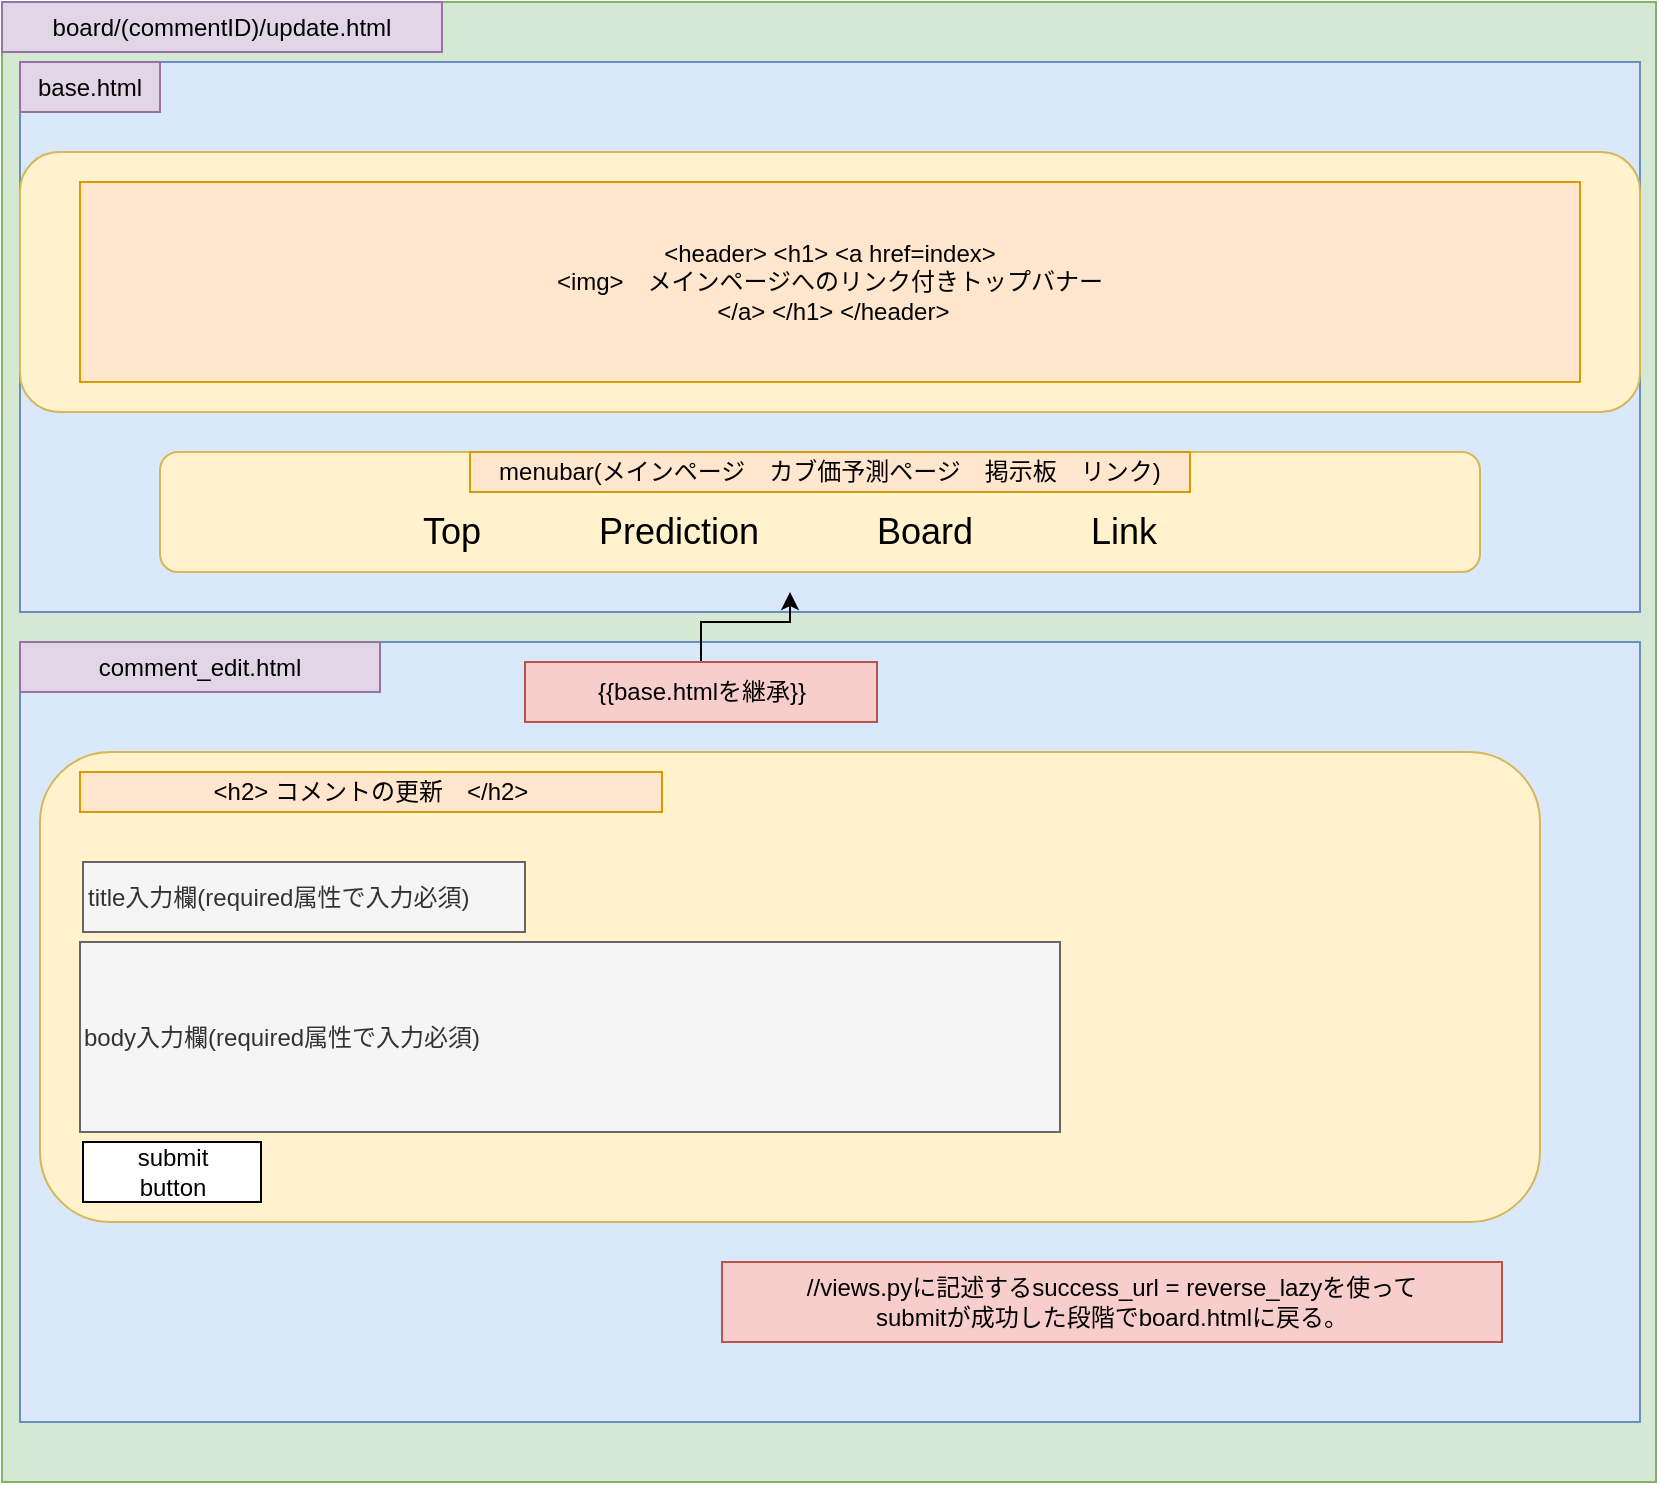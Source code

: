 <mxfile version="13.6.2" type="device"><diagram id="0feY376rhU4L3fUkwyV4" name="Page-1"><mxGraphModel dx="946" dy="598" grid="1" gridSize="10" guides="1" tooltips="1" connect="1" arrows="1" fold="1" page="1" pageScale="1" pageWidth="827" pageHeight="1169" math="0" shadow="0"><root><mxCell id="0"/><mxCell id="1" parent="0"/><mxCell id="4r6GoiRAI-otEl_eFgwi-24" value="" style="rounded=0;whiteSpace=wrap;html=1;fillColor=#d5e8d4;strokeColor=#82b366;" parent="1" vertex="1"><mxGeometry y="20" width="827" height="740" as="geometry"/></mxCell><mxCell id="4r6GoiRAI-otEl_eFgwi-22" value="" style="rounded=0;whiteSpace=wrap;html=1;fillColor=#dae8fc;strokeColor=#6c8ebf;" parent="1" vertex="1"><mxGeometry x="9" y="340" width="810" height="390" as="geometry"/></mxCell><mxCell id="4r6GoiRAI-otEl_eFgwi-14" value="" style="rounded=0;whiteSpace=wrap;html=1;fillColor=#dae8fc;strokeColor=#6c8ebf;" parent="1" vertex="1"><mxGeometry x="9" y="50" width="810" height="275" as="geometry"/></mxCell><mxCell id="4r6GoiRAI-otEl_eFgwi-1" value="" style="rounded=1;whiteSpace=wrap;html=1;fillColor=#fff2cc;strokeColor=#d6b656;" parent="1" vertex="1"><mxGeometry x="9" y="95" width="810" height="130" as="geometry"/></mxCell><mxCell id="4r6GoiRAI-otEl_eFgwi-3" value="&amp;lt;header&amp;gt; &amp;lt;h1&amp;gt; &amp;lt;a href=index&amp;gt;&lt;br&gt;&amp;lt;img&amp;gt;　メインページへのリンク付きトップバナー&lt;br&gt;&amp;nbsp;&amp;lt;/a&amp;gt; &amp;lt;/h1&amp;gt; &amp;lt;/header&amp;gt;" style="text;html=1;strokeColor=#d79b00;fillColor=#ffe6cc;align=center;verticalAlign=middle;whiteSpace=wrap;rounded=0;" parent="1" vertex="1"><mxGeometry x="39" y="110" width="750" height="100" as="geometry"/></mxCell><mxCell id="4r6GoiRAI-otEl_eFgwi-4" value="" style="rounded=1;whiteSpace=wrap;html=1;fillColor=#fff2cc;strokeColor=#d6b656;" parent="1" vertex="1"><mxGeometry x="79" y="245" width="660" height="60" as="geometry"/></mxCell><mxCell id="4r6GoiRAI-otEl_eFgwi-5" value="&lt;font face=&quot;helvetica&quot;&gt;menubar(メインページ　カブ価予測ページ　掲示板　リンク)&lt;/font&gt;" style="text;html=1;strokeColor=#d79b00;fillColor=#ffe6cc;align=center;verticalAlign=middle;whiteSpace=wrap;rounded=0;" parent="1" vertex="1"><mxGeometry x="234" y="245" width="360" height="20" as="geometry"/></mxCell><mxCell id="4r6GoiRAI-otEl_eFgwi-6" value="&lt;font style=&quot;font-size: 18px&quot;&gt;Top 　　　Prediction 　　　Board 　　　Link&lt;/font&gt;" style="text;html=1;strokeColor=none;fillColor=none;align=center;verticalAlign=middle;whiteSpace=wrap;rounded=0;" parent="1" vertex="1"><mxGeometry x="129" y="255" width="530" height="60" as="geometry"/></mxCell><mxCell id="4r6GoiRAI-otEl_eFgwi-7" value="" style="rounded=1;whiteSpace=wrap;html=1;fillColor=#fff2cc;strokeColor=#d6b656;" parent="1" vertex="1"><mxGeometry x="19" y="395" width="750" height="235" as="geometry"/></mxCell><mxCell id="4r6GoiRAI-otEl_eFgwi-8" value="&amp;lt;h2&amp;gt; コメントの更新　&amp;lt;/h2&amp;gt;" style="text;html=1;strokeColor=#d79b00;fillColor=#ffe6cc;align=center;verticalAlign=middle;whiteSpace=wrap;rounded=0;" parent="1" vertex="1"><mxGeometry x="39" y="405" width="291" height="20" as="geometry"/></mxCell><mxCell id="4r6GoiRAI-otEl_eFgwi-11" value="body入力欄(required属性で入力必須)&lt;br&gt;&lt;div&gt;&lt;/div&gt;" style="text;html=1;align=left;verticalAlign=middle;whiteSpace=wrap;rounded=0;fillColor=#f5f5f5;strokeColor=#666666;fontColor=#333333;" parent="1" vertex="1"><mxGeometry x="39" y="490" width="490" height="95" as="geometry"/></mxCell><mxCell id="4r6GoiRAI-otEl_eFgwi-16" value="base.html" style="text;html=1;strokeColor=#9673a6;fillColor=#e1d5e7;align=center;verticalAlign=middle;whiteSpace=wrap;rounded=0;" parent="1" vertex="1"><mxGeometry x="9" y="50" width="70" height="25" as="geometry"/></mxCell><mxCell id="4r6GoiRAI-otEl_eFgwi-25" value="board/(commentID)/update.html" style="text;html=1;strokeColor=#9673a6;fillColor=#e1d5e7;align=center;verticalAlign=middle;whiteSpace=wrap;rounded=0;" parent="1" vertex="1"><mxGeometry y="20" width="220" height="25" as="geometry"/></mxCell><mxCell id="4r6GoiRAI-otEl_eFgwi-28" value="" style="edgeStyle=orthogonalEdgeStyle;rounded=0;orthogonalLoop=1;jettySize=auto;html=1;" parent="1" source="4r6GoiRAI-otEl_eFgwi-26" target="4r6GoiRAI-otEl_eFgwi-6" edge="1"><mxGeometry relative="1" as="geometry"/></mxCell><mxCell id="4r6GoiRAI-otEl_eFgwi-26" value="{{base.htmlを継承}}" style="rounded=0;whiteSpace=wrap;html=1;fillColor=#f8cecc;strokeColor=#b85450;" parent="1" vertex="1"><mxGeometry x="261.5" y="350" width="176" height="30" as="geometry"/></mxCell><mxCell id="4r6GoiRAI-otEl_eFgwi-62" value="title入力欄(required属性で入力必須)&lt;br&gt;&lt;div&gt;&lt;/div&gt;" style="text;html=1;align=left;verticalAlign=middle;whiteSpace=wrap;rounded=0;fillColor=#f5f5f5;strokeColor=#666666;fontColor=#333333;" parent="1" vertex="1"><mxGeometry x="40.5" y="450" width="221" height="35" as="geometry"/></mxCell><mxCell id="4r6GoiRAI-otEl_eFgwi-68" value="submit&lt;br&gt;button" style="rounded=0;whiteSpace=wrap;html=1;" parent="1" vertex="1"><mxGeometry x="40.5" y="590" width="89" height="30" as="geometry"/></mxCell><mxCell id="4r6GoiRAI-otEl_eFgwi-69" value="comment_edit.html" style="text;html=1;strokeColor=#9673a6;fillColor=#e1d5e7;align=center;verticalAlign=middle;whiteSpace=wrap;rounded=0;" parent="1" vertex="1"><mxGeometry x="9" y="340" width="180" height="25" as="geometry"/></mxCell><mxCell id="4r6GoiRAI-otEl_eFgwi-71" value="//views.pyに記述するsuccess_url = reverse_lazyを使って&lt;br&gt;submitが成功した段階でboard.htmlに戻る。" style="text;html=1;strokeColor=#b85450;fillColor=#f8cecc;align=center;verticalAlign=middle;whiteSpace=wrap;rounded=0;" parent="1" vertex="1"><mxGeometry x="360" y="650" width="390" height="40" as="geometry"/></mxCell></root></mxGraphModel></diagram></mxfile>